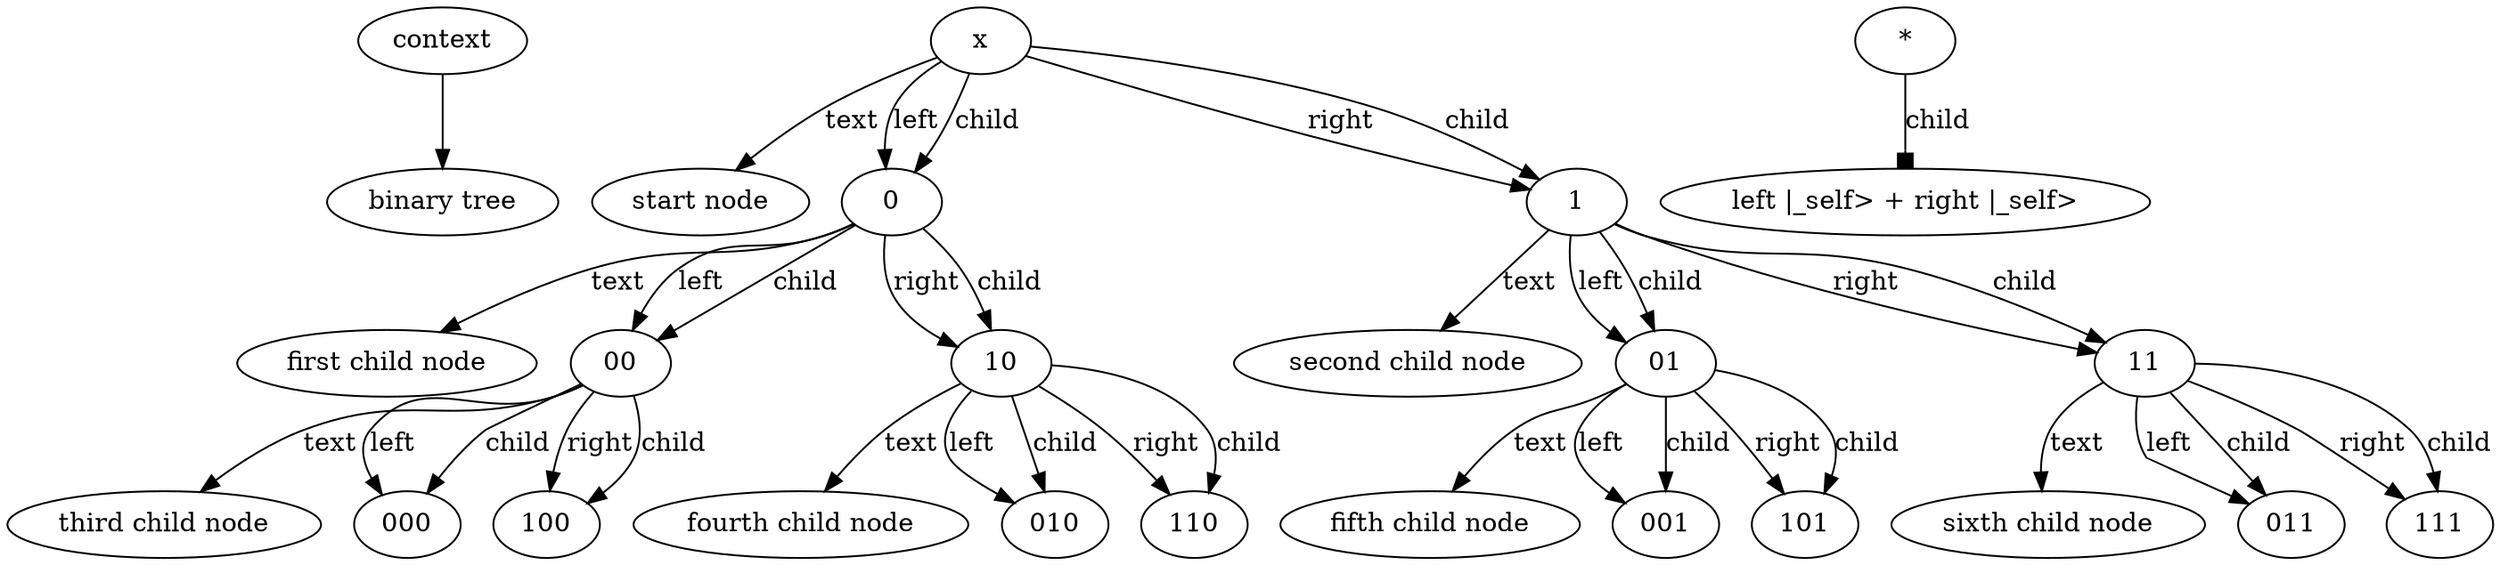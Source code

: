 digraph g {
"context" -> "binary tree"
"x" -> "start node" [label="text",arrowhead=normal]
"x" -> "0" [label="left",arrowhead=normal]
"x" -> "1" [label="right",arrowhead=normal]
"x" -> "0" [label="child",arrowhead=normal]
"x" -> "1" [label="child",arrowhead=normal]
"0" -> "first child node" [label="text",arrowhead=normal]
"0" -> "00" [label="left",arrowhead=normal]
"0" -> "10" [label="right",arrowhead=normal]
"0" -> "00" [label="child",arrowhead=normal]
"0" -> "10" [label="child",arrowhead=normal]
"1" -> "second child node" [label="text",arrowhead=normal]
"1" -> "01" [label="left",arrowhead=normal]
"1" -> "11" [label="right",arrowhead=normal]
"1" -> "01" [label="child",arrowhead=normal]
"1" -> "11" [label="child",arrowhead=normal]
"00" -> "third child node" [label="text",arrowhead=normal]
"00" -> "000" [label="left",arrowhead=normal]
"00" -> "100" [label="right",arrowhead=normal]
"00" -> "000" [label="child",arrowhead=normal]
"00" -> "100" [label="child",arrowhead=normal]
"10" -> "fourth child node" [label="text",arrowhead=normal]
"10" -> "010" [label="left",arrowhead=normal]
"10" -> "110" [label="right",arrowhead=normal]
"10" -> "010" [label="child",arrowhead=normal]
"10" -> "110" [label="child",arrowhead=normal]
"01" -> "fifth child node" [label="text",arrowhead=normal]
"01" -> "001" [label="left",arrowhead=normal]
"01" -> "101" [label="right",arrowhead=normal]
"01" -> "001" [label="child",arrowhead=normal]
"01" -> "101" [label="child",arrowhead=normal]
"11" -> "sixth child node" [label="text",arrowhead=normal]
"11" -> "011" [label="left",arrowhead=normal]
"11" -> "111" [label="right",arrowhead=normal]
"11" -> "011" [label="child",arrowhead=normal]
"11" -> "111" [label="child",arrowhead=normal]
"*" -> "left |_self> + right |_self>" [label="child",arrowhead=box]
}
